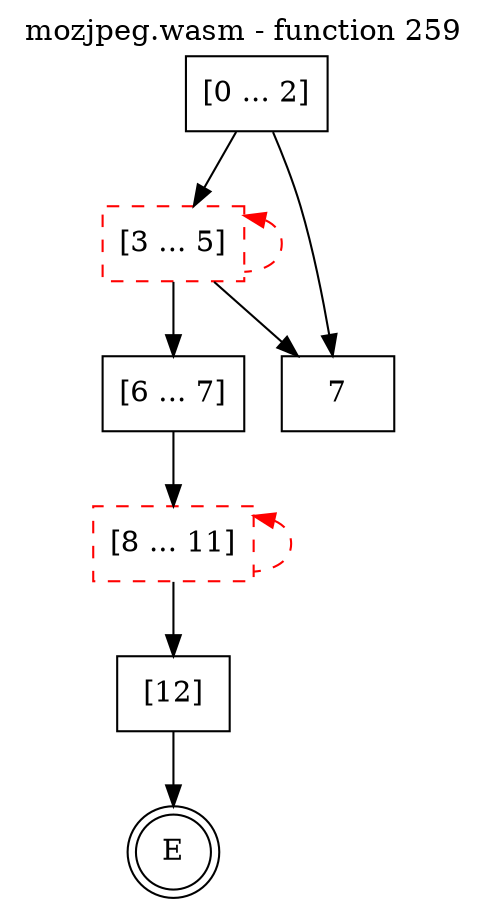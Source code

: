 digraph finite_state_machine {
    label = "mozjpeg.wasm - function 259"
    labelloc =  t
    labelfontsize = 16
    labelfontcolor = black
    labelfontname = "Helvetica"
    node [shape = doublecircle]; E ;
    node [shape = box];
    node [shape=box, color=black, style=solid] 0[label="[0 ... 2]"]
    node [shape=box, color=red, style=dashed] 3[label="[3 ... 5]"]
    node [shape=box, color=black, style=solid] 6[label="[6 ... 7]"]
    node [shape=box, color=red, style=dashed] 8[label="[8 ... 11]"]
    node [shape=box, color=black, style=solid] 12[label="[12]"]
    0 -> 3;
    0 -> 7;
    3 -> 6;
    3 -> 7;
    3 -> 3[style="dashed" color="red" dir=back];
    6 -> 8;
    8 -> 12;
    8 -> 8[style="dashed" color="red" dir=back];
    12 -> E;
}
